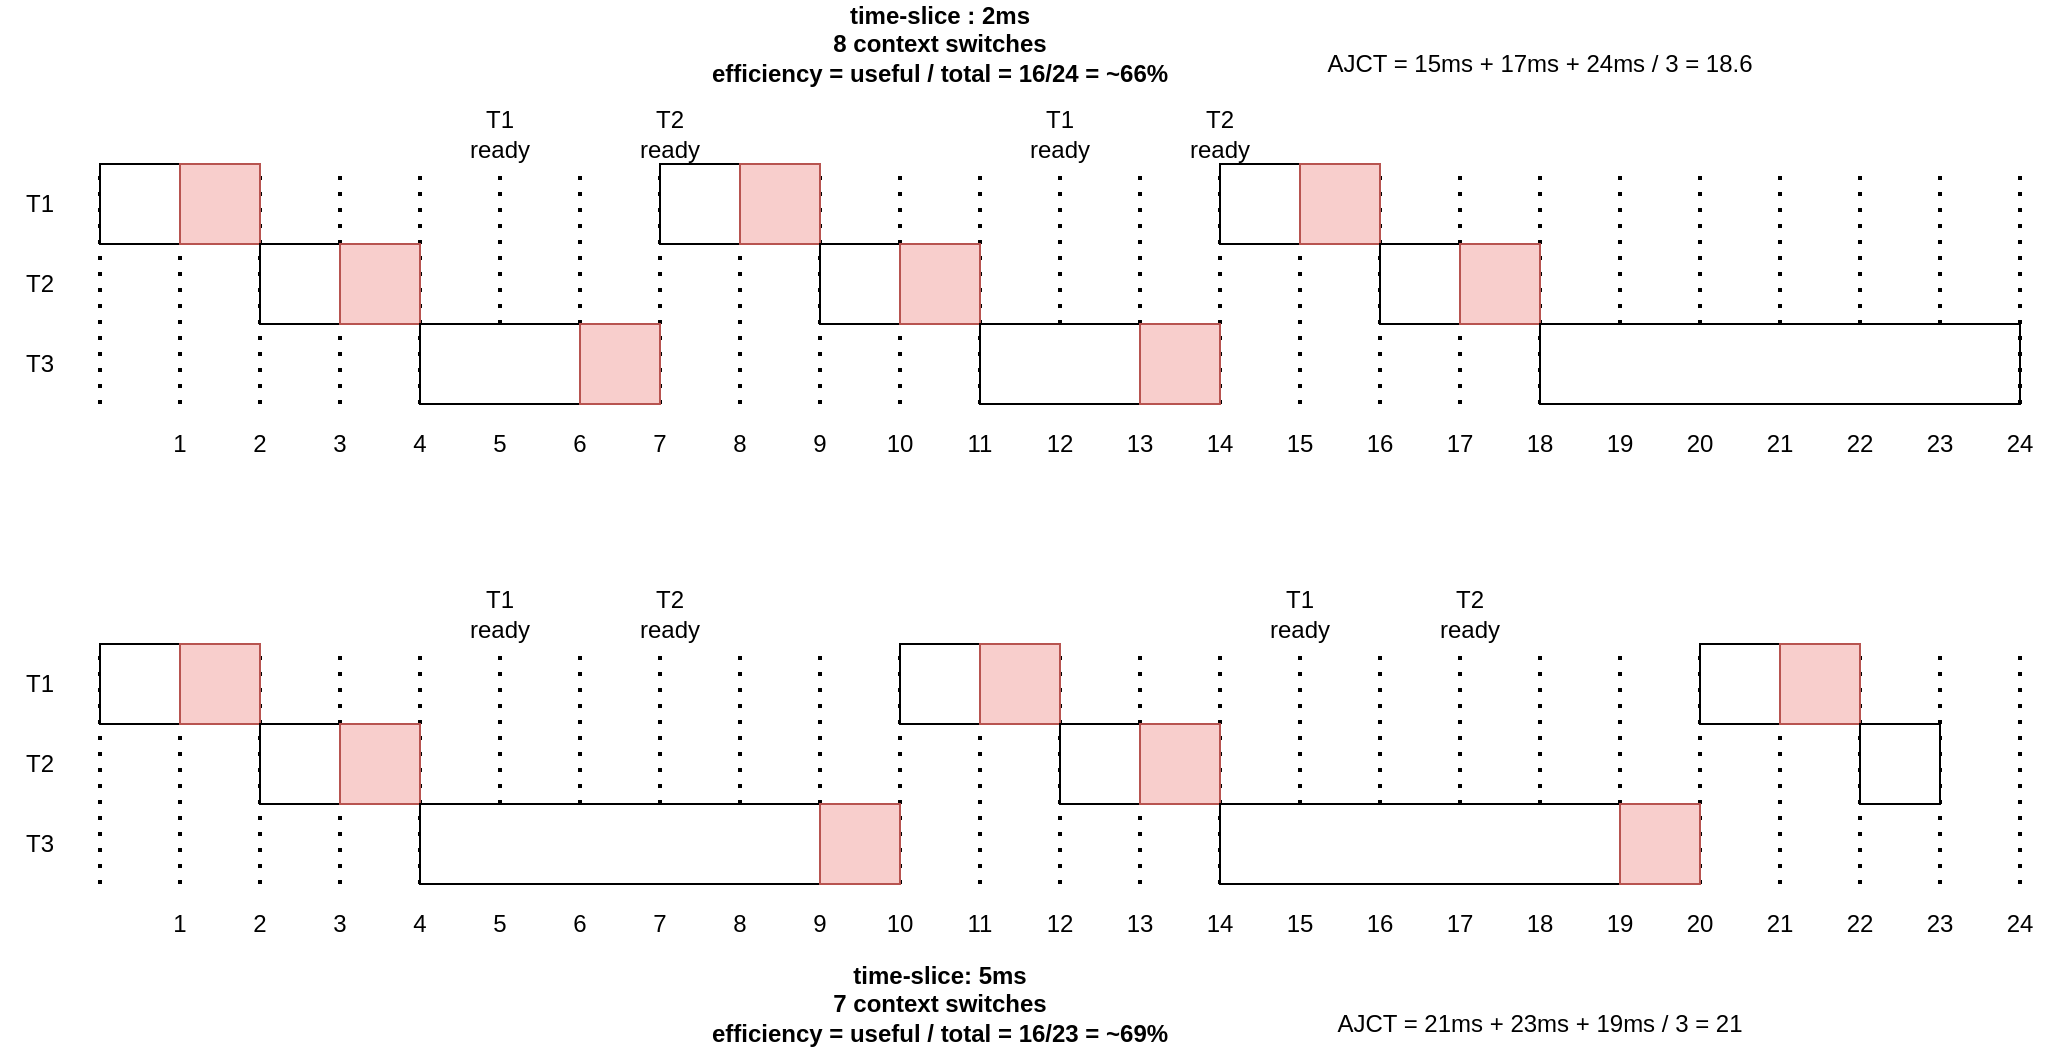 <mxfile version="14.4.3" type="device"><diagram id="aywnx3Jy_Ql4PLo3N4L2" name="Page-1"><mxGraphModel dx="2159" dy="1182" grid="1" gridSize="10" guides="1" tooltips="1" connect="1" arrows="1" fold="1" page="1" pageScale="1" pageWidth="850" pageHeight="1100" math="0" shadow="0"><root><mxCell id="0"/><mxCell id="1" parent="0"/><mxCell id="-4lY83gtNmKjhTZ81lKm-1" value="" style="endArrow=none;dashed=1;html=1;dashPattern=1 3;strokeWidth=2;" edge="1" parent="1"><mxGeometry width="50" height="50" relative="1" as="geometry"><mxPoint x="120" y="280" as="sourcePoint"/><mxPoint x="120" y="160" as="targetPoint"/></mxGeometry></mxCell><mxCell id="-4lY83gtNmKjhTZ81lKm-2" value="T1" style="text;html=1;strokeColor=none;fillColor=none;align=center;verticalAlign=middle;whiteSpace=wrap;rounded=0;" vertex="1" parent="1"><mxGeometry x="70" y="170" width="40" height="20" as="geometry"/></mxCell><mxCell id="-4lY83gtNmKjhTZ81lKm-3" value="T2" style="text;html=1;strokeColor=none;fillColor=none;align=center;verticalAlign=middle;whiteSpace=wrap;rounded=0;" vertex="1" parent="1"><mxGeometry x="70" y="210" width="40" height="20" as="geometry"/></mxCell><mxCell id="-4lY83gtNmKjhTZ81lKm-4" value="T3" style="text;html=1;strokeColor=none;fillColor=none;align=center;verticalAlign=middle;whiteSpace=wrap;rounded=0;" vertex="1" parent="1"><mxGeometry x="70" y="250" width="40" height="20" as="geometry"/></mxCell><mxCell id="-4lY83gtNmKjhTZ81lKm-5" value="" style="endArrow=none;dashed=1;html=1;dashPattern=1 3;strokeWidth=2;" edge="1" parent="1"><mxGeometry width="50" height="50" relative="1" as="geometry"><mxPoint x="160" y="280.0" as="sourcePoint"/><mxPoint x="160" y="160" as="targetPoint"/></mxGeometry></mxCell><mxCell id="-4lY83gtNmKjhTZ81lKm-6" value="" style="endArrow=none;dashed=1;html=1;dashPattern=1 3;strokeWidth=2;" edge="1" parent="1"><mxGeometry width="50" height="50" relative="1" as="geometry"><mxPoint x="200" y="280.0" as="sourcePoint"/><mxPoint x="200" y="160" as="targetPoint"/></mxGeometry></mxCell><mxCell id="-4lY83gtNmKjhTZ81lKm-7" value="" style="endArrow=none;dashed=1;html=1;dashPattern=1 3;strokeWidth=2;" edge="1" parent="1"><mxGeometry width="50" height="50" relative="1" as="geometry"><mxPoint x="240" y="280.0" as="sourcePoint"/><mxPoint x="240" y="160" as="targetPoint"/></mxGeometry></mxCell><mxCell id="-4lY83gtNmKjhTZ81lKm-8" value="" style="endArrow=none;dashed=1;html=1;dashPattern=1 3;strokeWidth=2;" edge="1" parent="1"><mxGeometry width="50" height="50" relative="1" as="geometry"><mxPoint x="280" y="280.0" as="sourcePoint"/><mxPoint x="280" y="160" as="targetPoint"/></mxGeometry></mxCell><mxCell id="-4lY83gtNmKjhTZ81lKm-9" value="" style="endArrow=none;dashed=1;html=1;dashPattern=1 3;strokeWidth=2;" edge="1" parent="1"><mxGeometry width="50" height="50" relative="1" as="geometry"><mxPoint x="320" y="280.0" as="sourcePoint"/><mxPoint x="320" y="160" as="targetPoint"/></mxGeometry></mxCell><mxCell id="-4lY83gtNmKjhTZ81lKm-10" value="" style="endArrow=none;dashed=1;html=1;dashPattern=1 3;strokeWidth=2;" edge="1" parent="1"><mxGeometry width="50" height="50" relative="1" as="geometry"><mxPoint x="360" y="280.0" as="sourcePoint"/><mxPoint x="360" y="160" as="targetPoint"/></mxGeometry></mxCell><mxCell id="-4lY83gtNmKjhTZ81lKm-11" value="" style="endArrow=none;dashed=1;html=1;dashPattern=1 3;strokeWidth=2;" edge="1" parent="1"><mxGeometry width="50" height="50" relative="1" as="geometry"><mxPoint x="400" y="280.0" as="sourcePoint"/><mxPoint x="400" y="160" as="targetPoint"/></mxGeometry></mxCell><mxCell id="-4lY83gtNmKjhTZ81lKm-12" value="" style="endArrow=none;dashed=1;html=1;dashPattern=1 3;strokeWidth=2;" edge="1" parent="1"><mxGeometry width="50" height="50" relative="1" as="geometry"><mxPoint x="440" y="280.0" as="sourcePoint"/><mxPoint x="440" y="160" as="targetPoint"/></mxGeometry></mxCell><mxCell id="-4lY83gtNmKjhTZ81lKm-13" value="" style="endArrow=none;dashed=1;html=1;dashPattern=1 3;strokeWidth=2;" edge="1" parent="1"><mxGeometry width="50" height="50" relative="1" as="geometry"><mxPoint x="480" y="280.0" as="sourcePoint"/><mxPoint x="480" y="160" as="targetPoint"/></mxGeometry></mxCell><mxCell id="-4lY83gtNmKjhTZ81lKm-14" value="" style="endArrow=none;dashed=1;html=1;dashPattern=1 3;strokeWidth=2;" edge="1" parent="1"><mxGeometry width="50" height="50" relative="1" as="geometry"><mxPoint x="520" y="280.0" as="sourcePoint"/><mxPoint x="520" y="160" as="targetPoint"/></mxGeometry></mxCell><mxCell id="-4lY83gtNmKjhTZ81lKm-15" value="" style="endArrow=none;dashed=1;html=1;dashPattern=1 3;strokeWidth=2;" edge="1" parent="1"><mxGeometry width="50" height="50" relative="1" as="geometry"><mxPoint x="560" y="280.0" as="sourcePoint"/><mxPoint x="560" y="160" as="targetPoint"/></mxGeometry></mxCell><mxCell id="-4lY83gtNmKjhTZ81lKm-16" value="" style="endArrow=none;dashed=1;html=1;dashPattern=1 3;strokeWidth=2;" edge="1" parent="1"><mxGeometry width="50" height="50" relative="1" as="geometry"><mxPoint x="600" y="280.0" as="sourcePoint"/><mxPoint x="600" y="160" as="targetPoint"/></mxGeometry></mxCell><mxCell id="-4lY83gtNmKjhTZ81lKm-17" value="" style="endArrow=none;dashed=1;html=1;dashPattern=1 3;strokeWidth=2;" edge="1" parent="1"><mxGeometry width="50" height="50" relative="1" as="geometry"><mxPoint x="640" y="280.0" as="sourcePoint"/><mxPoint x="640" y="160" as="targetPoint"/></mxGeometry></mxCell><mxCell id="-4lY83gtNmKjhTZ81lKm-18" value="" style="endArrow=none;dashed=1;html=1;dashPattern=1 3;strokeWidth=2;" edge="1" parent="1"><mxGeometry width="50" height="50" relative="1" as="geometry"><mxPoint x="680" y="280.0" as="sourcePoint"/><mxPoint x="680" y="160" as="targetPoint"/></mxGeometry></mxCell><mxCell id="-4lY83gtNmKjhTZ81lKm-19" value="" style="endArrow=none;dashed=1;html=1;dashPattern=1 3;strokeWidth=2;" edge="1" parent="1"><mxGeometry width="50" height="50" relative="1" as="geometry"><mxPoint x="720" y="280.0" as="sourcePoint"/><mxPoint x="720" y="160" as="targetPoint"/></mxGeometry></mxCell><mxCell id="-4lY83gtNmKjhTZ81lKm-20" value="1" style="text;html=1;strokeColor=none;fillColor=none;align=center;verticalAlign=middle;whiteSpace=wrap;rounded=0;" vertex="1" parent="1"><mxGeometry x="140" y="290" width="40" height="20" as="geometry"/></mxCell><mxCell id="-4lY83gtNmKjhTZ81lKm-21" value="2" style="text;html=1;strokeColor=none;fillColor=none;align=center;verticalAlign=middle;whiteSpace=wrap;rounded=0;" vertex="1" parent="1"><mxGeometry x="180" y="290" width="40" height="20" as="geometry"/></mxCell><mxCell id="-4lY83gtNmKjhTZ81lKm-22" value="3" style="text;html=1;strokeColor=none;fillColor=none;align=center;verticalAlign=middle;whiteSpace=wrap;rounded=0;" vertex="1" parent="1"><mxGeometry x="220" y="290" width="40" height="20" as="geometry"/></mxCell><mxCell id="-4lY83gtNmKjhTZ81lKm-23" value="4" style="text;html=1;strokeColor=none;fillColor=none;align=center;verticalAlign=middle;whiteSpace=wrap;rounded=0;" vertex="1" parent="1"><mxGeometry x="260" y="290" width="40" height="20" as="geometry"/></mxCell><mxCell id="-4lY83gtNmKjhTZ81lKm-24" value="5" style="text;html=1;strokeColor=none;fillColor=none;align=center;verticalAlign=middle;whiteSpace=wrap;rounded=0;" vertex="1" parent="1"><mxGeometry x="300" y="290" width="40" height="20" as="geometry"/></mxCell><mxCell id="-4lY83gtNmKjhTZ81lKm-25" value="6" style="text;html=1;strokeColor=none;fillColor=none;align=center;verticalAlign=middle;whiteSpace=wrap;rounded=0;" vertex="1" parent="1"><mxGeometry x="340" y="290" width="40" height="20" as="geometry"/></mxCell><mxCell id="-4lY83gtNmKjhTZ81lKm-26" value="7" style="text;html=1;strokeColor=none;fillColor=none;align=center;verticalAlign=middle;whiteSpace=wrap;rounded=0;" vertex="1" parent="1"><mxGeometry x="380" y="290" width="40" height="20" as="geometry"/></mxCell><mxCell id="-4lY83gtNmKjhTZ81lKm-27" value="8" style="text;html=1;strokeColor=none;fillColor=none;align=center;verticalAlign=middle;whiteSpace=wrap;rounded=0;" vertex="1" parent="1"><mxGeometry x="420" y="290" width="40" height="20" as="geometry"/></mxCell><mxCell id="-4lY83gtNmKjhTZ81lKm-28" value="9" style="text;html=1;strokeColor=none;fillColor=none;align=center;verticalAlign=middle;whiteSpace=wrap;rounded=0;" vertex="1" parent="1"><mxGeometry x="460" y="290" width="40" height="20" as="geometry"/></mxCell><mxCell id="-4lY83gtNmKjhTZ81lKm-29" value="10" style="text;html=1;strokeColor=none;fillColor=none;align=center;verticalAlign=middle;whiteSpace=wrap;rounded=0;" vertex="1" parent="1"><mxGeometry x="500" y="290" width="40" height="20" as="geometry"/></mxCell><mxCell id="-4lY83gtNmKjhTZ81lKm-30" value="11" style="text;html=1;strokeColor=none;fillColor=none;align=center;verticalAlign=middle;whiteSpace=wrap;rounded=0;" vertex="1" parent="1"><mxGeometry x="540" y="290" width="40" height="20" as="geometry"/></mxCell><mxCell id="-4lY83gtNmKjhTZ81lKm-31" value="12" style="text;html=1;strokeColor=none;fillColor=none;align=center;verticalAlign=middle;whiteSpace=wrap;rounded=0;" vertex="1" parent="1"><mxGeometry x="580" y="290" width="40" height="20" as="geometry"/></mxCell><mxCell id="-4lY83gtNmKjhTZ81lKm-32" value="13" style="text;html=1;strokeColor=none;fillColor=none;align=center;verticalAlign=middle;whiteSpace=wrap;rounded=0;" vertex="1" parent="1"><mxGeometry x="620" y="290" width="40" height="20" as="geometry"/></mxCell><mxCell id="-4lY83gtNmKjhTZ81lKm-33" value="" style="endArrow=none;dashed=1;html=1;dashPattern=1 3;strokeWidth=2;" edge="1" parent="1"><mxGeometry width="50" height="50" relative="1" as="geometry"><mxPoint x="120" y="520.0" as="sourcePoint"/><mxPoint x="120" y="400.0" as="targetPoint"/></mxGeometry></mxCell><mxCell id="-4lY83gtNmKjhTZ81lKm-34" value="T1" style="text;html=1;strokeColor=none;fillColor=none;align=center;verticalAlign=middle;whiteSpace=wrap;rounded=0;" vertex="1" parent="1"><mxGeometry x="70" y="410" width="40" height="20" as="geometry"/></mxCell><mxCell id="-4lY83gtNmKjhTZ81lKm-35" value="T2" style="text;html=1;strokeColor=none;fillColor=none;align=center;verticalAlign=middle;whiteSpace=wrap;rounded=0;" vertex="1" parent="1"><mxGeometry x="70" y="450" width="40" height="20" as="geometry"/></mxCell><mxCell id="-4lY83gtNmKjhTZ81lKm-36" value="T3" style="text;html=1;strokeColor=none;fillColor=none;align=center;verticalAlign=middle;whiteSpace=wrap;rounded=0;" vertex="1" parent="1"><mxGeometry x="70" y="490" width="40" height="20" as="geometry"/></mxCell><mxCell id="-4lY83gtNmKjhTZ81lKm-37" value="" style="endArrow=none;dashed=1;html=1;dashPattern=1 3;strokeWidth=2;" edge="1" parent="1"><mxGeometry width="50" height="50" relative="1" as="geometry"><mxPoint x="160" y="520.0" as="sourcePoint"/><mxPoint x="160" y="400.0" as="targetPoint"/></mxGeometry></mxCell><mxCell id="-4lY83gtNmKjhTZ81lKm-38" value="" style="endArrow=none;dashed=1;html=1;dashPattern=1 3;strokeWidth=2;" edge="1" parent="1"><mxGeometry width="50" height="50" relative="1" as="geometry"><mxPoint x="200" y="520.0" as="sourcePoint"/><mxPoint x="200" y="400.0" as="targetPoint"/></mxGeometry></mxCell><mxCell id="-4lY83gtNmKjhTZ81lKm-39" value="" style="endArrow=none;dashed=1;html=1;dashPattern=1 3;strokeWidth=2;" edge="1" parent="1"><mxGeometry width="50" height="50" relative="1" as="geometry"><mxPoint x="240" y="520.0" as="sourcePoint"/><mxPoint x="240" y="400.0" as="targetPoint"/></mxGeometry></mxCell><mxCell id="-4lY83gtNmKjhTZ81lKm-40" value="" style="endArrow=none;dashed=1;html=1;dashPattern=1 3;strokeWidth=2;" edge="1" parent="1"><mxGeometry width="50" height="50" relative="1" as="geometry"><mxPoint x="280" y="520.0" as="sourcePoint"/><mxPoint x="280" y="400.0" as="targetPoint"/></mxGeometry></mxCell><mxCell id="-4lY83gtNmKjhTZ81lKm-41" value="" style="endArrow=none;dashed=1;html=1;dashPattern=1 3;strokeWidth=2;" edge="1" parent="1"><mxGeometry width="50" height="50" relative="1" as="geometry"><mxPoint x="320" y="520.0" as="sourcePoint"/><mxPoint x="320" y="400.0" as="targetPoint"/></mxGeometry></mxCell><mxCell id="-4lY83gtNmKjhTZ81lKm-42" value="" style="endArrow=none;dashed=1;html=1;dashPattern=1 3;strokeWidth=2;" edge="1" parent="1"><mxGeometry width="50" height="50" relative="1" as="geometry"><mxPoint x="360" y="520.0" as="sourcePoint"/><mxPoint x="360" y="400.0" as="targetPoint"/></mxGeometry></mxCell><mxCell id="-4lY83gtNmKjhTZ81lKm-43" value="" style="endArrow=none;dashed=1;html=1;dashPattern=1 3;strokeWidth=2;" edge="1" parent="1"><mxGeometry width="50" height="50" relative="1" as="geometry"><mxPoint x="400" y="520.0" as="sourcePoint"/><mxPoint x="400" y="400.0" as="targetPoint"/></mxGeometry></mxCell><mxCell id="-4lY83gtNmKjhTZ81lKm-44" value="" style="endArrow=none;dashed=1;html=1;dashPattern=1 3;strokeWidth=2;" edge="1" parent="1"><mxGeometry width="50" height="50" relative="1" as="geometry"><mxPoint x="440" y="520.0" as="sourcePoint"/><mxPoint x="440" y="400.0" as="targetPoint"/></mxGeometry></mxCell><mxCell id="-4lY83gtNmKjhTZ81lKm-45" value="" style="endArrow=none;dashed=1;html=1;dashPattern=1 3;strokeWidth=2;" edge="1" parent="1"><mxGeometry width="50" height="50" relative="1" as="geometry"><mxPoint x="480" y="520.0" as="sourcePoint"/><mxPoint x="480" y="400.0" as="targetPoint"/></mxGeometry></mxCell><mxCell id="-4lY83gtNmKjhTZ81lKm-46" value="" style="endArrow=none;dashed=1;html=1;dashPattern=1 3;strokeWidth=2;" edge="1" parent="1"><mxGeometry width="50" height="50" relative="1" as="geometry"><mxPoint x="520" y="520.0" as="sourcePoint"/><mxPoint x="520" y="400.0" as="targetPoint"/></mxGeometry></mxCell><mxCell id="-4lY83gtNmKjhTZ81lKm-47" value="" style="endArrow=none;dashed=1;html=1;dashPattern=1 3;strokeWidth=2;" edge="1" parent="1"><mxGeometry width="50" height="50" relative="1" as="geometry"><mxPoint x="560" y="520.0" as="sourcePoint"/><mxPoint x="560" y="400.0" as="targetPoint"/></mxGeometry></mxCell><mxCell id="-4lY83gtNmKjhTZ81lKm-48" value="" style="endArrow=none;dashed=1;html=1;dashPattern=1 3;strokeWidth=2;" edge="1" parent="1"><mxGeometry width="50" height="50" relative="1" as="geometry"><mxPoint x="600" y="520.0" as="sourcePoint"/><mxPoint x="600" y="400.0" as="targetPoint"/></mxGeometry></mxCell><mxCell id="-4lY83gtNmKjhTZ81lKm-49" value="" style="endArrow=none;dashed=1;html=1;dashPattern=1 3;strokeWidth=2;" edge="1" parent="1"><mxGeometry width="50" height="50" relative="1" as="geometry"><mxPoint x="640" y="520.0" as="sourcePoint"/><mxPoint x="640" y="400.0" as="targetPoint"/></mxGeometry></mxCell><mxCell id="-4lY83gtNmKjhTZ81lKm-50" value="" style="endArrow=none;dashed=1;html=1;dashPattern=1 3;strokeWidth=2;" edge="1" parent="1"><mxGeometry width="50" height="50" relative="1" as="geometry"><mxPoint x="680" y="520.0" as="sourcePoint"/><mxPoint x="680" y="400.0" as="targetPoint"/></mxGeometry></mxCell><mxCell id="-4lY83gtNmKjhTZ81lKm-51" value="" style="endArrow=none;dashed=1;html=1;dashPattern=1 3;strokeWidth=2;" edge="1" parent="1"><mxGeometry width="50" height="50" relative="1" as="geometry"><mxPoint x="720" y="520.0" as="sourcePoint"/><mxPoint x="720" y="400.0" as="targetPoint"/></mxGeometry></mxCell><mxCell id="-4lY83gtNmKjhTZ81lKm-52" value="1" style="text;html=1;strokeColor=none;fillColor=none;align=center;verticalAlign=middle;whiteSpace=wrap;rounded=0;" vertex="1" parent="1"><mxGeometry x="140" y="530" width="40" height="20" as="geometry"/></mxCell><mxCell id="-4lY83gtNmKjhTZ81lKm-53" value="2" style="text;html=1;strokeColor=none;fillColor=none;align=center;verticalAlign=middle;whiteSpace=wrap;rounded=0;" vertex="1" parent="1"><mxGeometry x="180" y="530" width="40" height="20" as="geometry"/></mxCell><mxCell id="-4lY83gtNmKjhTZ81lKm-54" value="3" style="text;html=1;strokeColor=none;fillColor=none;align=center;verticalAlign=middle;whiteSpace=wrap;rounded=0;" vertex="1" parent="1"><mxGeometry x="220" y="530" width="40" height="20" as="geometry"/></mxCell><mxCell id="-4lY83gtNmKjhTZ81lKm-55" value="4" style="text;html=1;strokeColor=none;fillColor=none;align=center;verticalAlign=middle;whiteSpace=wrap;rounded=0;" vertex="1" parent="1"><mxGeometry x="260" y="530" width="40" height="20" as="geometry"/></mxCell><mxCell id="-4lY83gtNmKjhTZ81lKm-56" value="5" style="text;html=1;strokeColor=none;fillColor=none;align=center;verticalAlign=middle;whiteSpace=wrap;rounded=0;" vertex="1" parent="1"><mxGeometry x="300" y="530" width="40" height="20" as="geometry"/></mxCell><mxCell id="-4lY83gtNmKjhTZ81lKm-57" value="6" style="text;html=1;strokeColor=none;fillColor=none;align=center;verticalAlign=middle;whiteSpace=wrap;rounded=0;" vertex="1" parent="1"><mxGeometry x="340" y="530" width="40" height="20" as="geometry"/></mxCell><mxCell id="-4lY83gtNmKjhTZ81lKm-58" value="7" style="text;html=1;strokeColor=none;fillColor=none;align=center;verticalAlign=middle;whiteSpace=wrap;rounded=0;" vertex="1" parent="1"><mxGeometry x="380" y="530" width="40" height="20" as="geometry"/></mxCell><mxCell id="-4lY83gtNmKjhTZ81lKm-59" value="8" style="text;html=1;strokeColor=none;fillColor=none;align=center;verticalAlign=middle;whiteSpace=wrap;rounded=0;" vertex="1" parent="1"><mxGeometry x="420" y="530" width="40" height="20" as="geometry"/></mxCell><mxCell id="-4lY83gtNmKjhTZ81lKm-60" value="9" style="text;html=1;strokeColor=none;fillColor=none;align=center;verticalAlign=middle;whiteSpace=wrap;rounded=0;" vertex="1" parent="1"><mxGeometry x="460" y="530" width="40" height="20" as="geometry"/></mxCell><mxCell id="-4lY83gtNmKjhTZ81lKm-61" value="10" style="text;html=1;strokeColor=none;fillColor=none;align=center;verticalAlign=middle;whiteSpace=wrap;rounded=0;" vertex="1" parent="1"><mxGeometry x="500" y="530" width="40" height="20" as="geometry"/></mxCell><mxCell id="-4lY83gtNmKjhTZ81lKm-62" value="11" style="text;html=1;strokeColor=none;fillColor=none;align=center;verticalAlign=middle;whiteSpace=wrap;rounded=0;" vertex="1" parent="1"><mxGeometry x="540" y="530" width="40" height="20" as="geometry"/></mxCell><mxCell id="-4lY83gtNmKjhTZ81lKm-63" value="12" style="text;html=1;strokeColor=none;fillColor=none;align=center;verticalAlign=middle;whiteSpace=wrap;rounded=0;" vertex="1" parent="1"><mxGeometry x="580" y="530" width="40" height="20" as="geometry"/></mxCell><mxCell id="-4lY83gtNmKjhTZ81lKm-64" value="13" style="text;html=1;strokeColor=none;fillColor=none;align=center;verticalAlign=middle;whiteSpace=wrap;rounded=0;" vertex="1" parent="1"><mxGeometry x="620" y="530" width="40" height="20" as="geometry"/></mxCell><mxCell id="-4lY83gtNmKjhTZ81lKm-65" value="" style="rounded=0;whiteSpace=wrap;html=1;" vertex="1" parent="1"><mxGeometry x="120" y="160" width="40" height="40" as="geometry"/></mxCell><mxCell id="-4lY83gtNmKjhTZ81lKm-66" value="" style="rounded=0;whiteSpace=wrap;html=1;fillColor=#f8cecc;strokeColor=#b85450;" vertex="1" parent="1"><mxGeometry x="160" y="160" width="40" height="40" as="geometry"/></mxCell><mxCell id="-4lY83gtNmKjhTZ81lKm-67" value="" style="rounded=0;whiteSpace=wrap;html=1;" vertex="1" parent="1"><mxGeometry x="200" y="200" width="40" height="40" as="geometry"/></mxCell><mxCell id="-4lY83gtNmKjhTZ81lKm-68" value="" style="rounded=0;whiteSpace=wrap;html=1;fillColor=#f8cecc;strokeColor=#b85450;" vertex="1" parent="1"><mxGeometry x="240" y="200" width="40" height="40" as="geometry"/></mxCell><mxCell id="-4lY83gtNmKjhTZ81lKm-69" value="" style="rounded=0;whiteSpace=wrap;html=1;" vertex="1" parent="1"><mxGeometry x="280" y="240" width="80" height="40" as="geometry"/></mxCell><mxCell id="-4lY83gtNmKjhTZ81lKm-70" value="" style="rounded=0;whiteSpace=wrap;html=1;fillColor=#f8cecc;strokeColor=#b85450;" vertex="1" parent="1"><mxGeometry x="360" y="240" width="40" height="40" as="geometry"/></mxCell><mxCell id="-4lY83gtNmKjhTZ81lKm-71" value="T1 ready" style="text;html=1;strokeColor=none;fillColor=none;align=center;verticalAlign=middle;whiteSpace=wrap;rounded=0;" vertex="1" parent="1"><mxGeometry x="300" y="130" width="40" height="30" as="geometry"/></mxCell><mxCell id="-4lY83gtNmKjhTZ81lKm-72" value="T2 ready" style="text;html=1;strokeColor=none;fillColor=none;align=center;verticalAlign=middle;whiteSpace=wrap;rounded=0;" vertex="1" parent="1"><mxGeometry x="385" y="130" width="40" height="30" as="geometry"/></mxCell><mxCell id="-4lY83gtNmKjhTZ81lKm-73" value="" style="rounded=0;whiteSpace=wrap;html=1;" vertex="1" parent="1"><mxGeometry x="400" y="160" width="40" height="40" as="geometry"/></mxCell><mxCell id="-4lY83gtNmKjhTZ81lKm-74" value="" style="rounded=0;whiteSpace=wrap;html=1;fillColor=#f8cecc;strokeColor=#b85450;" vertex="1" parent="1"><mxGeometry x="440" y="160" width="40" height="40" as="geometry"/></mxCell><mxCell id="-4lY83gtNmKjhTZ81lKm-75" value="" style="rounded=0;whiteSpace=wrap;html=1;" vertex="1" parent="1"><mxGeometry x="480" y="200" width="40" height="40" as="geometry"/></mxCell><mxCell id="-4lY83gtNmKjhTZ81lKm-76" value="" style="rounded=0;whiteSpace=wrap;html=1;fillColor=#f8cecc;strokeColor=#b85450;" vertex="1" parent="1"><mxGeometry x="520" y="200" width="40" height="40" as="geometry"/></mxCell><mxCell id="-4lY83gtNmKjhTZ81lKm-77" value="" style="endArrow=none;dashed=1;html=1;dashPattern=1 3;strokeWidth=2;" edge="1" parent="1"><mxGeometry width="50" height="50" relative="1" as="geometry"><mxPoint x="760" y="280" as="sourcePoint"/><mxPoint x="760" y="160" as="targetPoint"/></mxGeometry></mxCell><mxCell id="-4lY83gtNmKjhTZ81lKm-78" value="" style="endArrow=none;dashed=1;html=1;dashPattern=1 3;strokeWidth=2;" edge="1" parent="1"><mxGeometry width="50" height="50" relative="1" as="geometry"><mxPoint x="800" y="280" as="sourcePoint"/><mxPoint x="800" y="160" as="targetPoint"/></mxGeometry></mxCell><mxCell id="-4lY83gtNmKjhTZ81lKm-79" value="" style="endArrow=none;dashed=1;html=1;dashPattern=1 3;strokeWidth=2;" edge="1" parent="1"><mxGeometry width="50" height="50" relative="1" as="geometry"><mxPoint x="840" y="280" as="sourcePoint"/><mxPoint x="840" y="160" as="targetPoint"/></mxGeometry></mxCell><mxCell id="-4lY83gtNmKjhTZ81lKm-80" value="" style="endArrow=none;dashed=1;html=1;dashPattern=1 3;strokeWidth=2;" edge="1" parent="1"><mxGeometry width="50" height="50" relative="1" as="geometry"><mxPoint x="880" y="280" as="sourcePoint"/><mxPoint x="880" y="160" as="targetPoint"/></mxGeometry></mxCell><mxCell id="-4lY83gtNmKjhTZ81lKm-81" value="" style="endArrow=none;dashed=1;html=1;dashPattern=1 3;strokeWidth=2;" edge="1" parent="1"><mxGeometry width="50" height="50" relative="1" as="geometry"><mxPoint x="920" y="280" as="sourcePoint"/><mxPoint x="920" y="160" as="targetPoint"/></mxGeometry></mxCell><mxCell id="-4lY83gtNmKjhTZ81lKm-82" value="" style="endArrow=none;dashed=1;html=1;dashPattern=1 3;strokeWidth=2;" edge="1" parent="1"><mxGeometry width="50" height="50" relative="1" as="geometry"><mxPoint x="960" y="280" as="sourcePoint"/><mxPoint x="960" y="160" as="targetPoint"/></mxGeometry></mxCell><mxCell id="-4lY83gtNmKjhTZ81lKm-83" value="" style="endArrow=none;dashed=1;html=1;dashPattern=1 3;strokeWidth=2;" edge="1" parent="1"><mxGeometry width="50" height="50" relative="1" as="geometry"><mxPoint x="1000" y="280" as="sourcePoint"/><mxPoint x="1000" y="160" as="targetPoint"/></mxGeometry></mxCell><mxCell id="-4lY83gtNmKjhTZ81lKm-84" value="" style="endArrow=none;dashed=1;html=1;dashPattern=1 3;strokeWidth=2;" edge="1" parent="1"><mxGeometry width="50" height="50" relative="1" as="geometry"><mxPoint x="1040" y="280" as="sourcePoint"/><mxPoint x="1040" y="160" as="targetPoint"/></mxGeometry></mxCell><mxCell id="-4lY83gtNmKjhTZ81lKm-85" value="17" style="text;html=1;strokeColor=none;fillColor=none;align=center;verticalAlign=middle;whiteSpace=wrap;rounded=0;" vertex="1" parent="1"><mxGeometry x="780" y="290" width="40" height="20" as="geometry"/></mxCell><mxCell id="-4lY83gtNmKjhTZ81lKm-86" value="18" style="text;html=1;strokeColor=none;fillColor=none;align=center;verticalAlign=middle;whiteSpace=wrap;rounded=0;" vertex="1" parent="1"><mxGeometry x="820" y="290" width="40" height="20" as="geometry"/></mxCell><mxCell id="-4lY83gtNmKjhTZ81lKm-87" value="19" style="text;html=1;strokeColor=none;fillColor=none;align=center;verticalAlign=middle;whiteSpace=wrap;rounded=0;" vertex="1" parent="1"><mxGeometry x="860" y="290" width="40" height="20" as="geometry"/></mxCell><mxCell id="-4lY83gtNmKjhTZ81lKm-88" value="20" style="text;html=1;strokeColor=none;fillColor=none;align=center;verticalAlign=middle;whiteSpace=wrap;rounded=0;" vertex="1" parent="1"><mxGeometry x="900" y="290" width="40" height="20" as="geometry"/></mxCell><mxCell id="-4lY83gtNmKjhTZ81lKm-89" value="21" style="text;html=1;strokeColor=none;fillColor=none;align=center;verticalAlign=middle;whiteSpace=wrap;rounded=0;" vertex="1" parent="1"><mxGeometry x="940" y="290" width="40" height="20" as="geometry"/></mxCell><mxCell id="-4lY83gtNmKjhTZ81lKm-90" value="14" style="text;html=1;strokeColor=none;fillColor=none;align=center;verticalAlign=middle;whiteSpace=wrap;rounded=0;" vertex="1" parent="1"><mxGeometry x="660" y="290" width="40" height="20" as="geometry"/></mxCell><mxCell id="-4lY83gtNmKjhTZ81lKm-91" value="15" style="text;html=1;strokeColor=none;fillColor=none;align=center;verticalAlign=middle;whiteSpace=wrap;rounded=0;" vertex="1" parent="1"><mxGeometry x="700" y="290" width="40" height="20" as="geometry"/></mxCell><mxCell id="-4lY83gtNmKjhTZ81lKm-92" value="16" style="text;html=1;strokeColor=none;fillColor=none;align=center;verticalAlign=middle;whiteSpace=wrap;rounded=0;" vertex="1" parent="1"><mxGeometry x="740" y="290" width="40" height="20" as="geometry"/></mxCell><mxCell id="-4lY83gtNmKjhTZ81lKm-93" value="" style="rounded=0;whiteSpace=wrap;html=1;" vertex="1" parent="1"><mxGeometry x="560" y="240" width="80" height="40" as="geometry"/></mxCell><mxCell id="-4lY83gtNmKjhTZ81lKm-94" value="" style="rounded=0;whiteSpace=wrap;html=1;fillColor=#f8cecc;strokeColor=#b85450;" vertex="1" parent="1"><mxGeometry x="640" y="240" width="40" height="40" as="geometry"/></mxCell><mxCell id="-4lY83gtNmKjhTZ81lKm-95" value="T1 ready" style="text;html=1;strokeColor=none;fillColor=none;align=center;verticalAlign=middle;whiteSpace=wrap;rounded=0;" vertex="1" parent="1"><mxGeometry x="580" y="130" width="40" height="30" as="geometry"/></mxCell><mxCell id="-4lY83gtNmKjhTZ81lKm-96" value="T2 ready" style="text;html=1;strokeColor=none;fillColor=none;align=center;verticalAlign=middle;whiteSpace=wrap;rounded=0;" vertex="1" parent="1"><mxGeometry x="660" y="130" width="40" height="30" as="geometry"/></mxCell><mxCell id="-4lY83gtNmKjhTZ81lKm-97" value="" style="rounded=0;whiteSpace=wrap;html=1;" vertex="1" parent="1"><mxGeometry x="680" y="160" width="40" height="40" as="geometry"/></mxCell><mxCell id="-4lY83gtNmKjhTZ81lKm-98" value="" style="rounded=0;whiteSpace=wrap;html=1;fillColor=#f8cecc;strokeColor=#b85450;" vertex="1" parent="1"><mxGeometry x="720" y="160" width="40" height="40" as="geometry"/></mxCell><mxCell id="-4lY83gtNmKjhTZ81lKm-99" value="" style="rounded=0;whiteSpace=wrap;html=1;" vertex="1" parent="1"><mxGeometry x="760" y="200" width="40" height="40" as="geometry"/></mxCell><mxCell id="-4lY83gtNmKjhTZ81lKm-100" value="" style="rounded=0;whiteSpace=wrap;html=1;fillColor=#f8cecc;strokeColor=#b85450;" vertex="1" parent="1"><mxGeometry x="800" y="200" width="40" height="40" as="geometry"/></mxCell><mxCell id="-4lY83gtNmKjhTZ81lKm-102" value="" style="rounded=0;whiteSpace=wrap;html=1;" vertex="1" parent="1"><mxGeometry x="840" y="240" width="240" height="40" as="geometry"/></mxCell><mxCell id="-4lY83gtNmKjhTZ81lKm-103" value="22" style="text;html=1;strokeColor=none;fillColor=none;align=center;verticalAlign=middle;whiteSpace=wrap;rounded=0;" vertex="1" parent="1"><mxGeometry x="980" y="290" width="40" height="20" as="geometry"/></mxCell><mxCell id="-4lY83gtNmKjhTZ81lKm-104" value="23" style="text;html=1;strokeColor=none;fillColor=none;align=center;verticalAlign=middle;whiteSpace=wrap;rounded=0;" vertex="1" parent="1"><mxGeometry x="1020" y="290" width="40" height="20" as="geometry"/></mxCell><mxCell id="-4lY83gtNmKjhTZ81lKm-105" value="" style="endArrow=none;dashed=1;html=1;dashPattern=1 3;strokeWidth=2;" edge="1" parent="1"><mxGeometry width="50" height="50" relative="1" as="geometry"><mxPoint x="1080" y="280.0" as="sourcePoint"/><mxPoint x="1080" y="160.0" as="targetPoint"/></mxGeometry></mxCell><mxCell id="-4lY83gtNmKjhTZ81lKm-106" value="24" style="text;html=1;strokeColor=none;fillColor=none;align=center;verticalAlign=middle;whiteSpace=wrap;rounded=0;" vertex="1" parent="1"><mxGeometry x="1060" y="290" width="40" height="20" as="geometry"/></mxCell><mxCell id="-4lY83gtNmKjhTZ81lKm-107" value="" style="rounded=0;whiteSpace=wrap;html=1;" vertex="1" parent="1"><mxGeometry x="120" y="400" width="40" height="40" as="geometry"/></mxCell><mxCell id="-4lY83gtNmKjhTZ81lKm-108" value="" style="rounded=0;whiteSpace=wrap;html=1;fillColor=#f8cecc;strokeColor=#b85450;" vertex="1" parent="1"><mxGeometry x="160" y="400" width="40" height="40" as="geometry"/></mxCell><mxCell id="-4lY83gtNmKjhTZ81lKm-109" value="" style="rounded=0;whiteSpace=wrap;html=1;" vertex="1" parent="1"><mxGeometry x="200" y="440" width="40" height="40" as="geometry"/></mxCell><mxCell id="-4lY83gtNmKjhTZ81lKm-110" value="" style="rounded=0;whiteSpace=wrap;html=1;fillColor=#f8cecc;strokeColor=#b85450;" vertex="1" parent="1"><mxGeometry x="240" y="440" width="40" height="40" as="geometry"/></mxCell><mxCell id="-4lY83gtNmKjhTZ81lKm-111" value="T1 ready" style="text;html=1;strokeColor=none;fillColor=none;align=center;verticalAlign=middle;whiteSpace=wrap;rounded=0;" vertex="1" parent="1"><mxGeometry x="300" y="370" width="40" height="30" as="geometry"/></mxCell><mxCell id="-4lY83gtNmKjhTZ81lKm-112" value="T2 ready" style="text;html=1;strokeColor=none;fillColor=none;align=center;verticalAlign=middle;whiteSpace=wrap;rounded=0;" vertex="1" parent="1"><mxGeometry x="385" y="370" width="40" height="30" as="geometry"/></mxCell><mxCell id="-4lY83gtNmKjhTZ81lKm-115" value="" style="endArrow=none;dashed=1;html=1;dashPattern=1 3;strokeWidth=2;" edge="1" parent="1"><mxGeometry width="50" height="50" relative="1" as="geometry"><mxPoint x="760" y="520.0" as="sourcePoint"/><mxPoint x="760" y="400.0" as="targetPoint"/></mxGeometry></mxCell><mxCell id="-4lY83gtNmKjhTZ81lKm-116" value="" style="endArrow=none;dashed=1;html=1;dashPattern=1 3;strokeWidth=2;" edge="1" parent="1"><mxGeometry width="50" height="50" relative="1" as="geometry"><mxPoint x="800" y="520.0" as="sourcePoint"/><mxPoint x="800" y="400.0" as="targetPoint"/></mxGeometry></mxCell><mxCell id="-4lY83gtNmKjhTZ81lKm-117" value="" style="endArrow=none;dashed=1;html=1;dashPattern=1 3;strokeWidth=2;" edge="1" parent="1"><mxGeometry width="50" height="50" relative="1" as="geometry"><mxPoint x="840" y="520.0" as="sourcePoint"/><mxPoint x="840" y="400.0" as="targetPoint"/></mxGeometry></mxCell><mxCell id="-4lY83gtNmKjhTZ81lKm-118" value="" style="endArrow=none;dashed=1;html=1;dashPattern=1 3;strokeWidth=2;" edge="1" parent="1"><mxGeometry width="50" height="50" relative="1" as="geometry"><mxPoint x="880" y="520.0" as="sourcePoint"/><mxPoint x="880" y="400.0" as="targetPoint"/></mxGeometry></mxCell><mxCell id="-4lY83gtNmKjhTZ81lKm-119" value="" style="endArrow=none;dashed=1;html=1;dashPattern=1 3;strokeWidth=2;" edge="1" parent="1"><mxGeometry width="50" height="50" relative="1" as="geometry"><mxPoint x="920" y="520.0" as="sourcePoint"/><mxPoint x="920" y="400.0" as="targetPoint"/></mxGeometry></mxCell><mxCell id="-4lY83gtNmKjhTZ81lKm-120" value="" style="endArrow=none;dashed=1;html=1;dashPattern=1 3;strokeWidth=2;" edge="1" parent="1"><mxGeometry width="50" height="50" relative="1" as="geometry"><mxPoint x="960" y="520.0" as="sourcePoint"/><mxPoint x="960" y="400.0" as="targetPoint"/></mxGeometry></mxCell><mxCell id="-4lY83gtNmKjhTZ81lKm-121" value="" style="endArrow=none;dashed=1;html=1;dashPattern=1 3;strokeWidth=2;" edge="1" parent="1"><mxGeometry width="50" height="50" relative="1" as="geometry"><mxPoint x="1000" y="520.0" as="sourcePoint"/><mxPoint x="1000" y="400.0" as="targetPoint"/></mxGeometry></mxCell><mxCell id="-4lY83gtNmKjhTZ81lKm-122" value="" style="endArrow=none;dashed=1;html=1;dashPattern=1 3;strokeWidth=2;" edge="1" parent="1"><mxGeometry width="50" height="50" relative="1" as="geometry"><mxPoint x="1040" y="520.0" as="sourcePoint"/><mxPoint x="1040" y="400.0" as="targetPoint"/></mxGeometry></mxCell><mxCell id="-4lY83gtNmKjhTZ81lKm-123" value="17" style="text;html=1;strokeColor=none;fillColor=none;align=center;verticalAlign=middle;whiteSpace=wrap;rounded=0;" vertex="1" parent="1"><mxGeometry x="780" y="530" width="40" height="20" as="geometry"/></mxCell><mxCell id="-4lY83gtNmKjhTZ81lKm-124" value="18" style="text;html=1;strokeColor=none;fillColor=none;align=center;verticalAlign=middle;whiteSpace=wrap;rounded=0;" vertex="1" parent="1"><mxGeometry x="820" y="530" width="40" height="20" as="geometry"/></mxCell><mxCell id="-4lY83gtNmKjhTZ81lKm-125" value="19" style="text;html=1;strokeColor=none;fillColor=none;align=center;verticalAlign=middle;whiteSpace=wrap;rounded=0;" vertex="1" parent="1"><mxGeometry x="860" y="530" width="40" height="20" as="geometry"/></mxCell><mxCell id="-4lY83gtNmKjhTZ81lKm-126" value="20" style="text;html=1;strokeColor=none;fillColor=none;align=center;verticalAlign=middle;whiteSpace=wrap;rounded=0;" vertex="1" parent="1"><mxGeometry x="900" y="530" width="40" height="20" as="geometry"/></mxCell><mxCell id="-4lY83gtNmKjhTZ81lKm-127" value="21" style="text;html=1;strokeColor=none;fillColor=none;align=center;verticalAlign=middle;whiteSpace=wrap;rounded=0;" vertex="1" parent="1"><mxGeometry x="940" y="530" width="40" height="20" as="geometry"/></mxCell><mxCell id="-4lY83gtNmKjhTZ81lKm-128" value="14" style="text;html=1;strokeColor=none;fillColor=none;align=center;verticalAlign=middle;whiteSpace=wrap;rounded=0;" vertex="1" parent="1"><mxGeometry x="660" y="530" width="40" height="20" as="geometry"/></mxCell><mxCell id="-4lY83gtNmKjhTZ81lKm-129" value="15" style="text;html=1;strokeColor=none;fillColor=none;align=center;verticalAlign=middle;whiteSpace=wrap;rounded=0;" vertex="1" parent="1"><mxGeometry x="700" y="530" width="40" height="20" as="geometry"/></mxCell><mxCell id="-4lY83gtNmKjhTZ81lKm-130" value="16" style="text;html=1;strokeColor=none;fillColor=none;align=center;verticalAlign=middle;whiteSpace=wrap;rounded=0;" vertex="1" parent="1"><mxGeometry x="740" y="530" width="40" height="20" as="geometry"/></mxCell><mxCell id="-4lY83gtNmKjhTZ81lKm-137" value="22" style="text;html=1;strokeColor=none;fillColor=none;align=center;verticalAlign=middle;whiteSpace=wrap;rounded=0;" vertex="1" parent="1"><mxGeometry x="980" y="530" width="40" height="20" as="geometry"/></mxCell><mxCell id="-4lY83gtNmKjhTZ81lKm-138" value="23" style="text;html=1;strokeColor=none;fillColor=none;align=center;verticalAlign=middle;whiteSpace=wrap;rounded=0;" vertex="1" parent="1"><mxGeometry x="1020" y="530" width="40" height="20" as="geometry"/></mxCell><mxCell id="-4lY83gtNmKjhTZ81lKm-139" value="" style="endArrow=none;dashed=1;html=1;dashPattern=1 3;strokeWidth=2;" edge="1" parent="1"><mxGeometry width="50" height="50" relative="1" as="geometry"><mxPoint x="1080" y="520.0" as="sourcePoint"/><mxPoint x="1080" y="400.0" as="targetPoint"/></mxGeometry></mxCell><mxCell id="-4lY83gtNmKjhTZ81lKm-140" value="24" style="text;html=1;strokeColor=none;fillColor=none;align=center;verticalAlign=middle;whiteSpace=wrap;rounded=0;" vertex="1" parent="1"><mxGeometry x="1060" y="530" width="40" height="20" as="geometry"/></mxCell><mxCell id="-4lY83gtNmKjhTZ81lKm-141" value="" style="rounded=0;whiteSpace=wrap;html=1;" vertex="1" parent="1"><mxGeometry x="280" y="480" width="200" height="40" as="geometry"/></mxCell><mxCell id="-4lY83gtNmKjhTZ81lKm-142" value="" style="rounded=0;whiteSpace=wrap;html=1;fillColor=#f8cecc;strokeColor=#b85450;" vertex="1" parent="1"><mxGeometry x="480" y="480" width="40" height="40" as="geometry"/></mxCell><mxCell id="-4lY83gtNmKjhTZ81lKm-143" value="" style="rounded=0;whiteSpace=wrap;html=1;" vertex="1" parent="1"><mxGeometry x="520" y="400" width="40" height="40" as="geometry"/></mxCell><mxCell id="-4lY83gtNmKjhTZ81lKm-144" value="" style="rounded=0;whiteSpace=wrap;html=1;fillColor=#f8cecc;strokeColor=#b85450;" vertex="1" parent="1"><mxGeometry x="560" y="400" width="40" height="40" as="geometry"/></mxCell><mxCell id="-4lY83gtNmKjhTZ81lKm-145" value="" style="rounded=0;whiteSpace=wrap;html=1;" vertex="1" parent="1"><mxGeometry x="600" y="440" width="40" height="40" as="geometry"/></mxCell><mxCell id="-4lY83gtNmKjhTZ81lKm-146" value="" style="rounded=0;whiteSpace=wrap;html=1;fillColor=#f8cecc;strokeColor=#b85450;" vertex="1" parent="1"><mxGeometry x="640" y="440" width="40" height="40" as="geometry"/></mxCell><mxCell id="-4lY83gtNmKjhTZ81lKm-147" value="" style="rounded=0;whiteSpace=wrap;html=1;" vertex="1" parent="1"><mxGeometry x="680" y="480" width="200" height="40" as="geometry"/></mxCell><mxCell id="-4lY83gtNmKjhTZ81lKm-148" value="" style="rounded=0;whiteSpace=wrap;html=1;fillColor=#f8cecc;strokeColor=#b85450;" vertex="1" parent="1"><mxGeometry x="880" y="480" width="40" height="40" as="geometry"/></mxCell><mxCell id="-4lY83gtNmKjhTZ81lKm-149" value="T1 ready" style="text;html=1;strokeColor=none;fillColor=none;align=center;verticalAlign=middle;whiteSpace=wrap;rounded=0;" vertex="1" parent="1"><mxGeometry x="700" y="370" width="40" height="30" as="geometry"/></mxCell><mxCell id="-4lY83gtNmKjhTZ81lKm-150" value="T2 ready" style="text;html=1;strokeColor=none;fillColor=none;align=center;verticalAlign=middle;whiteSpace=wrap;rounded=0;" vertex="1" parent="1"><mxGeometry x="785" y="370" width="40" height="30" as="geometry"/></mxCell><mxCell id="-4lY83gtNmKjhTZ81lKm-151" value="" style="rounded=0;whiteSpace=wrap;html=1;" vertex="1" parent="1"><mxGeometry x="920" y="400" width="40" height="40" as="geometry"/></mxCell><mxCell id="-4lY83gtNmKjhTZ81lKm-152" value="" style="rounded=0;whiteSpace=wrap;html=1;fillColor=#f8cecc;strokeColor=#b85450;" vertex="1" parent="1"><mxGeometry x="960" y="400" width="40" height="40" as="geometry"/></mxCell><mxCell id="-4lY83gtNmKjhTZ81lKm-153" value="" style="rounded=0;whiteSpace=wrap;html=1;" vertex="1" parent="1"><mxGeometry x="1000" y="440" width="40" height="40" as="geometry"/></mxCell><mxCell id="-4lY83gtNmKjhTZ81lKm-156" value="&lt;b&gt;time-slice: 5ms&lt;br&gt;7 context switches&lt;br&gt;efficiency = useful / total = 16/23 = ~69%&lt;/b&gt;" style="text;html=1;strokeColor=none;fillColor=none;align=center;verticalAlign=middle;whiteSpace=wrap;rounded=0;" vertex="1" parent="1"><mxGeometry x="400" y="560" width="280" height="40" as="geometry"/></mxCell><mxCell id="-4lY83gtNmKjhTZ81lKm-157" value="&lt;b&gt;time-slice : 2ms&lt;br&gt;8 context switches&lt;br&gt;efficiency = useful / total = 16/24 = ~66%&lt;/b&gt;" style="text;html=1;strokeColor=none;fillColor=none;align=center;verticalAlign=middle;whiteSpace=wrap;rounded=0;" vertex="1" parent="1"><mxGeometry x="400" y="80" width="280" height="40" as="geometry"/></mxCell><mxCell id="-4lY83gtNmKjhTZ81lKm-158" value="AJCT = 15ms + 17ms + 24ms / 3 = 18.6" style="text;html=1;strokeColor=none;fillColor=none;align=center;verticalAlign=middle;whiteSpace=wrap;rounded=0;" vertex="1" parent="1"><mxGeometry x="720" y="100" width="240" height="20" as="geometry"/></mxCell><mxCell id="-4lY83gtNmKjhTZ81lKm-159" value="AJCT = 21ms + 23ms + 19ms / 3 = 21" style="text;html=1;strokeColor=none;fillColor=none;align=center;verticalAlign=middle;whiteSpace=wrap;rounded=0;" vertex="1" parent="1"><mxGeometry x="720" y="580" width="240" height="20" as="geometry"/></mxCell></root></mxGraphModel></diagram></mxfile>